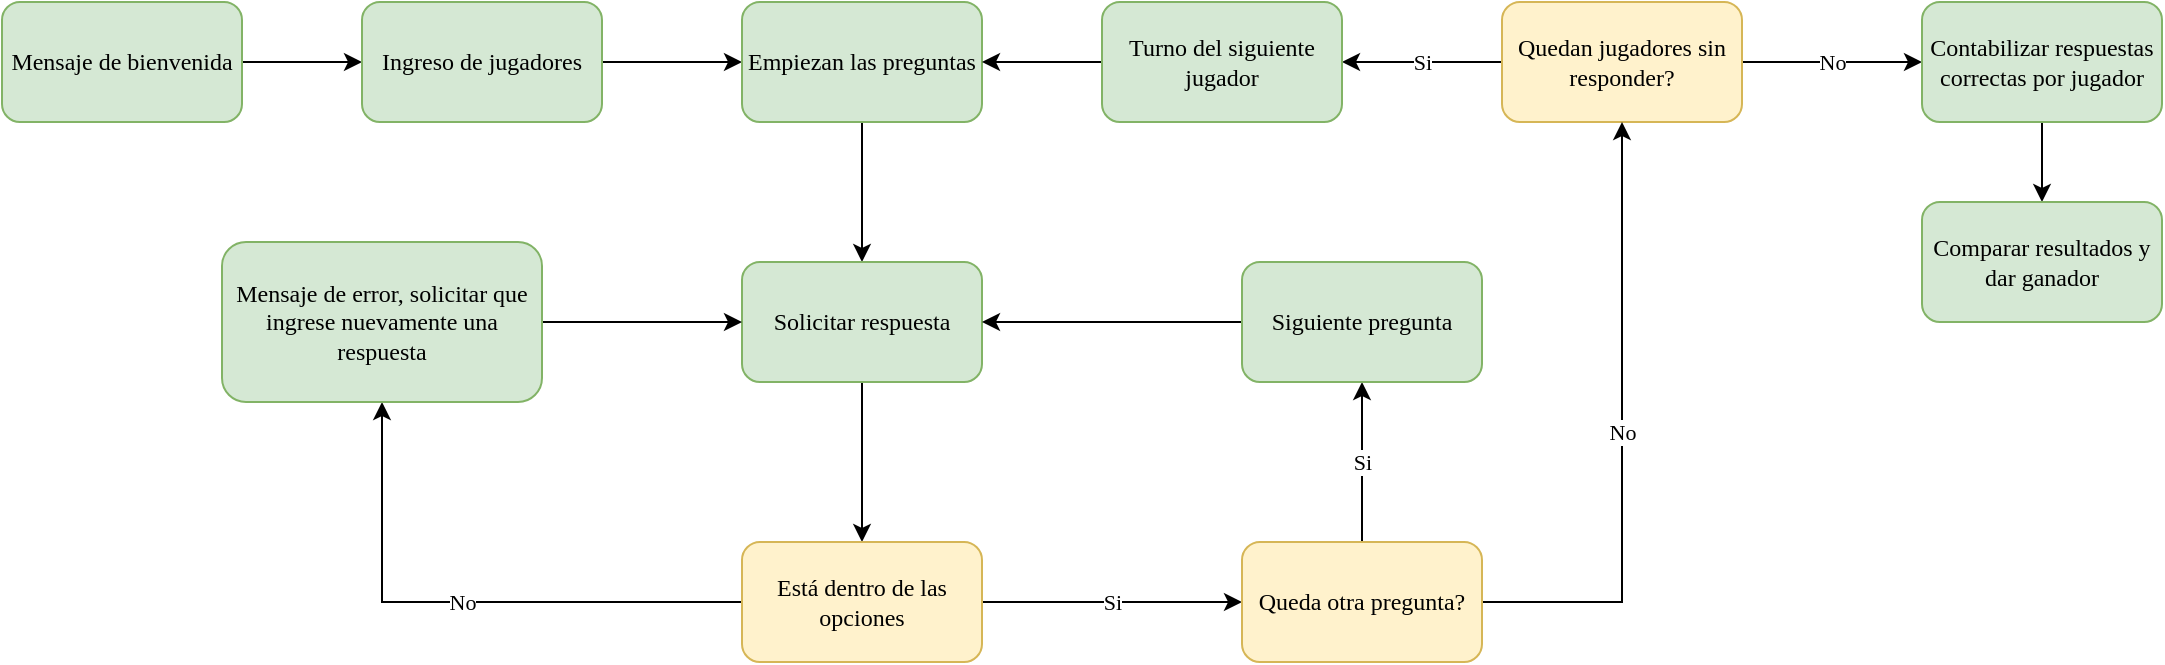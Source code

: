 <mxfile version="16.1.0" type="device"><diagram id="-1HHlrLYlBiWTsMC0KAx" name="Page-1"><mxGraphModel dx="2249" dy="705" grid="1" gridSize="10" guides="1" tooltips="1" connect="1" arrows="1" fold="1" page="1" pageScale="1" pageWidth="827" pageHeight="1169" math="0" shadow="0"><root><mxCell id="0"/><mxCell id="1" parent="0"/><mxCell id="oea0Izv1CcjNNSG6BIgY-17" style="edgeStyle=orthogonalEdgeStyle;rounded=0;orthogonalLoop=1;jettySize=auto;html=1;exitX=1;exitY=0.5;exitDx=0;exitDy=0;fontFamily=Lucida Console;sourcePerimeterSpacing=0;jumpSize=11;shadow=0;sketch=0;" edge="1" parent="1" source="oea0Izv1CcjNNSG6BIgY-2" target="oea0Izv1CcjNNSG6BIgY-3"><mxGeometry relative="1" as="geometry"/></mxCell><mxCell id="oea0Izv1CcjNNSG6BIgY-2" value="&lt;font face=&quot;Lucida Console&quot;&gt;Mensaje de bienvenida&lt;/font&gt;" style="rounded=1;whiteSpace=wrap;html=1;fillColor=#d5e8d4;strokeColor=#82b366;" vertex="1" parent="1"><mxGeometry x="-280" y="10" width="120" height="60" as="geometry"/></mxCell><mxCell id="oea0Izv1CcjNNSG6BIgY-18" style="edgeStyle=orthogonalEdgeStyle;rounded=0;orthogonalLoop=1;jettySize=auto;html=1;exitX=1;exitY=0.5;exitDx=0;exitDy=0;fontFamily=Lucida Console;" edge="1" parent="1" source="oea0Izv1CcjNNSG6BIgY-3" target="oea0Izv1CcjNNSG6BIgY-4"><mxGeometry relative="1" as="geometry"/></mxCell><mxCell id="oea0Izv1CcjNNSG6BIgY-3" value="Ingreso de jugadores" style="rounded=1;whiteSpace=wrap;html=1;fontFamily=Lucida Console;fillColor=#d5e8d4;strokeColor=#82b366;" vertex="1" parent="1"><mxGeometry x="-100" y="10" width="120" height="60" as="geometry"/></mxCell><mxCell id="oea0Izv1CcjNNSG6BIgY-26" style="edgeStyle=orthogonalEdgeStyle;rounded=0;orthogonalLoop=1;jettySize=auto;html=1;exitX=0.5;exitY=1;exitDx=0;exitDy=0;fontFamily=Lucida Console;" edge="1" parent="1" source="oea0Izv1CcjNNSG6BIgY-4" target="oea0Izv1CcjNNSG6BIgY-5"><mxGeometry relative="1" as="geometry"/></mxCell><mxCell id="oea0Izv1CcjNNSG6BIgY-4" value="Empiezan las preguntas" style="rounded=1;whiteSpace=wrap;html=1;fontFamily=Lucida Console;fillColor=#d5e8d4;strokeColor=#82b366;" vertex="1" parent="1"><mxGeometry x="90" y="10" width="120" height="60" as="geometry"/></mxCell><mxCell id="oea0Izv1CcjNNSG6BIgY-29" style="edgeStyle=orthogonalEdgeStyle;rounded=0;orthogonalLoop=1;jettySize=auto;html=1;exitX=0.5;exitY=1;exitDx=0;exitDy=0;entryX=0.5;entryY=0;entryDx=0;entryDy=0;fontFamily=Lucida Console;" edge="1" parent="1" source="oea0Izv1CcjNNSG6BIgY-5" target="oea0Izv1CcjNNSG6BIgY-8"><mxGeometry relative="1" as="geometry"/></mxCell><mxCell id="oea0Izv1CcjNNSG6BIgY-5" value="Solicitar respuesta" style="rounded=1;whiteSpace=wrap;html=1;fontFamily=Lucida Console;fillColor=#d5e8d4;strokeColor=#82b366;" vertex="1" parent="1"><mxGeometry x="90" y="140" width="120" height="60" as="geometry"/></mxCell><mxCell id="oea0Izv1CcjNNSG6BIgY-20" value="Si" style="edgeStyle=orthogonalEdgeStyle;rounded=0;orthogonalLoop=1;jettySize=auto;html=1;exitX=0;exitY=0.5;exitDx=0;exitDy=0;fontFamily=Lucida Console;" edge="1" parent="1" source="oea0Izv1CcjNNSG6BIgY-6" target="oea0Izv1CcjNNSG6BIgY-7"><mxGeometry relative="1" as="geometry"/></mxCell><mxCell id="oea0Izv1CcjNNSG6BIgY-35" value="No" style="edgeStyle=orthogonalEdgeStyle;rounded=0;orthogonalLoop=1;jettySize=auto;html=1;exitX=1;exitY=0.5;exitDx=0;exitDy=0;fontFamily=Lucida Console;entryX=0;entryY=0.5;entryDx=0;entryDy=0;" edge="1" parent="1" source="oea0Izv1CcjNNSG6BIgY-6" target="oea0Izv1CcjNNSG6BIgY-10"><mxGeometry relative="1" as="geometry"/></mxCell><mxCell id="oea0Izv1CcjNNSG6BIgY-6" value="Quedan jugadores sin responder?" style="rounded=1;whiteSpace=wrap;html=1;fontFamily=Lucida Console;fillColor=#fff2cc;strokeColor=#d6b656;" vertex="1" parent="1"><mxGeometry x="470" y="10" width="120" height="60" as="geometry"/></mxCell><mxCell id="oea0Izv1CcjNNSG6BIgY-19" style="edgeStyle=orthogonalEdgeStyle;rounded=0;orthogonalLoop=1;jettySize=auto;html=1;exitX=0;exitY=0.5;exitDx=0;exitDy=0;fontFamily=Lucida Console;" edge="1" parent="1" source="oea0Izv1CcjNNSG6BIgY-7" target="oea0Izv1CcjNNSG6BIgY-4"><mxGeometry relative="1" as="geometry"/></mxCell><mxCell id="oea0Izv1CcjNNSG6BIgY-7" value="Turno del siguiente jugador" style="rounded=1;whiteSpace=wrap;html=1;fontFamily=Lucida Console;fillColor=#d5e8d4;strokeColor=#82b366;" vertex="1" parent="1"><mxGeometry x="270" y="10" width="120" height="60" as="geometry"/></mxCell><mxCell id="oea0Izv1CcjNNSG6BIgY-15" value="No" style="edgeStyle=orthogonalEdgeStyle;rounded=0;orthogonalLoop=1;jettySize=auto;html=1;exitX=0;exitY=0.5;exitDx=0;exitDy=0;fontFamily=Lucida Console;" edge="1" parent="1" source="oea0Izv1CcjNNSG6BIgY-8" target="oea0Izv1CcjNNSG6BIgY-9"><mxGeometry relative="1" as="geometry"/></mxCell><mxCell id="oea0Izv1CcjNNSG6BIgY-34" value="Si" style="edgeStyle=orthogonalEdgeStyle;rounded=0;orthogonalLoop=1;jettySize=auto;html=1;exitX=1;exitY=0.5;exitDx=0;exitDy=0;fontFamily=Lucida Console;" edge="1" parent="1" source="oea0Izv1CcjNNSG6BIgY-8" target="oea0Izv1CcjNNSG6BIgY-12"><mxGeometry relative="1" as="geometry"/></mxCell><mxCell id="oea0Izv1CcjNNSG6BIgY-8" value="Está dentro de las opciones" style="rounded=1;whiteSpace=wrap;html=1;fontFamily=Lucida Console;fillColor=#fff2cc;strokeColor=#d6b656;" vertex="1" parent="1"><mxGeometry x="90" y="280" width="120" height="60" as="geometry"/></mxCell><mxCell id="oea0Izv1CcjNNSG6BIgY-30" style="edgeStyle=orthogonalEdgeStyle;rounded=0;orthogonalLoop=1;jettySize=auto;html=1;exitX=1;exitY=0.5;exitDx=0;exitDy=0;fontFamily=Lucida Console;" edge="1" parent="1" source="oea0Izv1CcjNNSG6BIgY-9" target="oea0Izv1CcjNNSG6BIgY-5"><mxGeometry relative="1" as="geometry"/></mxCell><mxCell id="oea0Izv1CcjNNSG6BIgY-9" value="Mensaje de error, solicitar que ingrese nuevamente una respuesta" style="rounded=1;whiteSpace=wrap;html=1;fontFamily=Lucida Console;fillColor=#d5e8d4;strokeColor=#82b366;" vertex="1" parent="1"><mxGeometry x="-170" y="130" width="160" height="80" as="geometry"/></mxCell><mxCell id="oea0Izv1CcjNNSG6BIgY-25" style="edgeStyle=orthogonalEdgeStyle;rounded=0;orthogonalLoop=1;jettySize=auto;html=1;exitX=0.5;exitY=1;exitDx=0;exitDy=0;fontFamily=Lucida Console;" edge="1" parent="1" source="oea0Izv1CcjNNSG6BIgY-10" target="oea0Izv1CcjNNSG6BIgY-11"><mxGeometry relative="1" as="geometry"/></mxCell><mxCell id="oea0Izv1CcjNNSG6BIgY-10" value="Contabilizar respuestas correctas por jugador" style="rounded=1;whiteSpace=wrap;html=1;fontFamily=Lucida Console;fillColor=#d5e8d4;strokeColor=#82b366;" vertex="1" parent="1"><mxGeometry x="680" y="10" width="120" height="60" as="geometry"/></mxCell><mxCell id="oea0Izv1CcjNNSG6BIgY-11" value="Comparar resultados y dar ganador" style="rounded=1;whiteSpace=wrap;html=1;fontFamily=Lucida Console;fillColor=#d5e8d4;strokeColor=#82b366;" vertex="1" parent="1"><mxGeometry x="680" y="110" width="120" height="60" as="geometry"/></mxCell><mxCell id="oea0Izv1CcjNNSG6BIgY-22" value="Si" style="edgeStyle=orthogonalEdgeStyle;rounded=0;orthogonalLoop=1;jettySize=auto;html=1;exitX=0.5;exitY=0;exitDx=0;exitDy=0;fontFamily=Lucida Console;entryX=0.5;entryY=1;entryDx=0;entryDy=0;" edge="1" parent="1" source="oea0Izv1CcjNNSG6BIgY-12" target="oea0Izv1CcjNNSG6BIgY-13"><mxGeometry relative="1" as="geometry"/></mxCell><mxCell id="oea0Izv1CcjNNSG6BIgY-27" value="No" style="edgeStyle=orthogonalEdgeStyle;rounded=0;orthogonalLoop=1;jettySize=auto;html=1;exitX=1;exitY=0.5;exitDx=0;exitDy=0;fontFamily=Lucida Console;entryX=0.5;entryY=1;entryDx=0;entryDy=0;" edge="1" parent="1" source="oea0Izv1CcjNNSG6BIgY-12" target="oea0Izv1CcjNNSG6BIgY-6"><mxGeometry relative="1" as="geometry"/></mxCell><mxCell id="oea0Izv1CcjNNSG6BIgY-12" value="Queda otra pregunta?" style="rounded=1;whiteSpace=wrap;html=1;fontFamily=Lucida Console;fillColor=#fff2cc;strokeColor=#d6b656;" vertex="1" parent="1"><mxGeometry x="340" y="280" width="120" height="60" as="geometry"/></mxCell><mxCell id="oea0Izv1CcjNNSG6BIgY-33" style="edgeStyle=orthogonalEdgeStyle;rounded=0;orthogonalLoop=1;jettySize=auto;html=1;exitX=0;exitY=0.5;exitDx=0;exitDy=0;fontFamily=Lucida Console;" edge="1" parent="1" source="oea0Izv1CcjNNSG6BIgY-13" target="oea0Izv1CcjNNSG6BIgY-5"><mxGeometry relative="1" as="geometry"/></mxCell><mxCell id="oea0Izv1CcjNNSG6BIgY-13" value="Siguiente pregunta" style="rounded=1;whiteSpace=wrap;html=1;fontFamily=Lucida Console;fillColor=#d5e8d4;strokeColor=#82b366;" vertex="1" parent="1"><mxGeometry x="340" y="140" width="120" height="60" as="geometry"/></mxCell></root></mxGraphModel></diagram></mxfile>